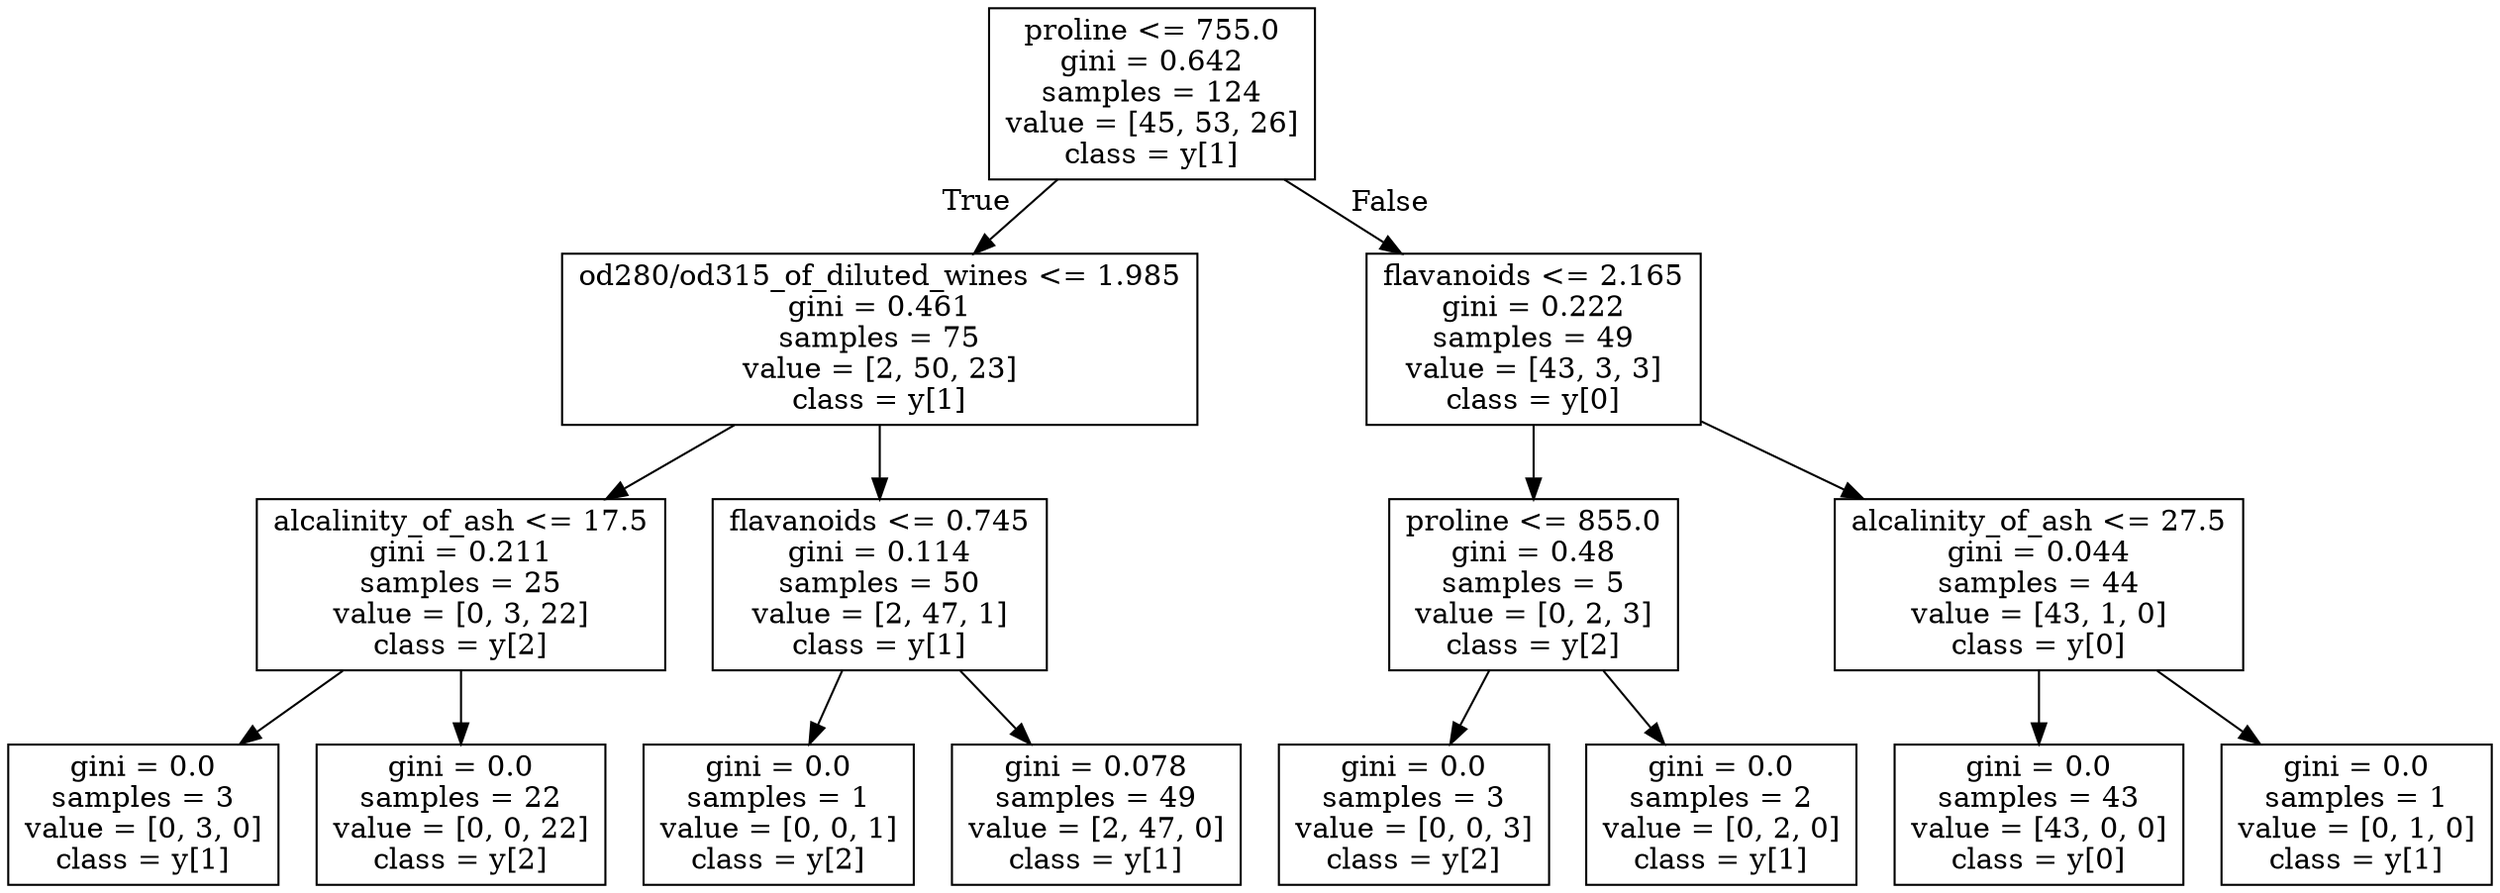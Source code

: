 digraph Tree {
node [shape=box] ;
0 [label="proline <= 755.0\ngini = 0.642\nsamples = 124\nvalue = [45, 53, 26]\nclass = y[1]"] ;
1 [label="od280/od315_of_diluted_wines <= 1.985\ngini = 0.461\nsamples = 75\nvalue = [2, 50, 23]\nclass = y[1]"] ;
0 -> 1 [labeldistance=2.5, labelangle=45, headlabel="True"] ;
2 [label="alcalinity_of_ash <= 17.5\ngini = 0.211\nsamples = 25\nvalue = [0, 3, 22]\nclass = y[2]"] ;
1 -> 2 ;
3 [label="gini = 0.0\nsamples = 3\nvalue = [0, 3, 0]\nclass = y[1]"] ;
2 -> 3 ;
4 [label="gini = 0.0\nsamples = 22\nvalue = [0, 0, 22]\nclass = y[2]"] ;
2 -> 4 ;
5 [label="flavanoids <= 0.745\ngini = 0.114\nsamples = 50\nvalue = [2, 47, 1]\nclass = y[1]"] ;
1 -> 5 ;
6 [label="gini = 0.0\nsamples = 1\nvalue = [0, 0, 1]\nclass = y[2]"] ;
5 -> 6 ;
7 [label="gini = 0.078\nsamples = 49\nvalue = [2, 47, 0]\nclass = y[1]"] ;
5 -> 7 ;
8 [label="flavanoids <= 2.165\ngini = 0.222\nsamples = 49\nvalue = [43, 3, 3]\nclass = y[0]"] ;
0 -> 8 [labeldistance=2.5, labelangle=-45, headlabel="False"] ;
9 [label="proline <= 855.0\ngini = 0.48\nsamples = 5\nvalue = [0, 2, 3]\nclass = y[2]"] ;
8 -> 9 ;
10 [label="gini = 0.0\nsamples = 3\nvalue = [0, 0, 3]\nclass = y[2]"] ;
9 -> 10 ;
11 [label="gini = 0.0\nsamples = 2\nvalue = [0, 2, 0]\nclass = y[1]"] ;
9 -> 11 ;
12 [label="alcalinity_of_ash <= 27.5\ngini = 0.044\nsamples = 44\nvalue = [43, 1, 0]\nclass = y[0]"] ;
8 -> 12 ;
13 [label="gini = 0.0\nsamples = 43\nvalue = [43, 0, 0]\nclass = y[0]"] ;
12 -> 13 ;
14 [label="gini = 0.0\nsamples = 1\nvalue = [0, 1, 0]\nclass = y[1]"] ;
12 -> 14 ;
}